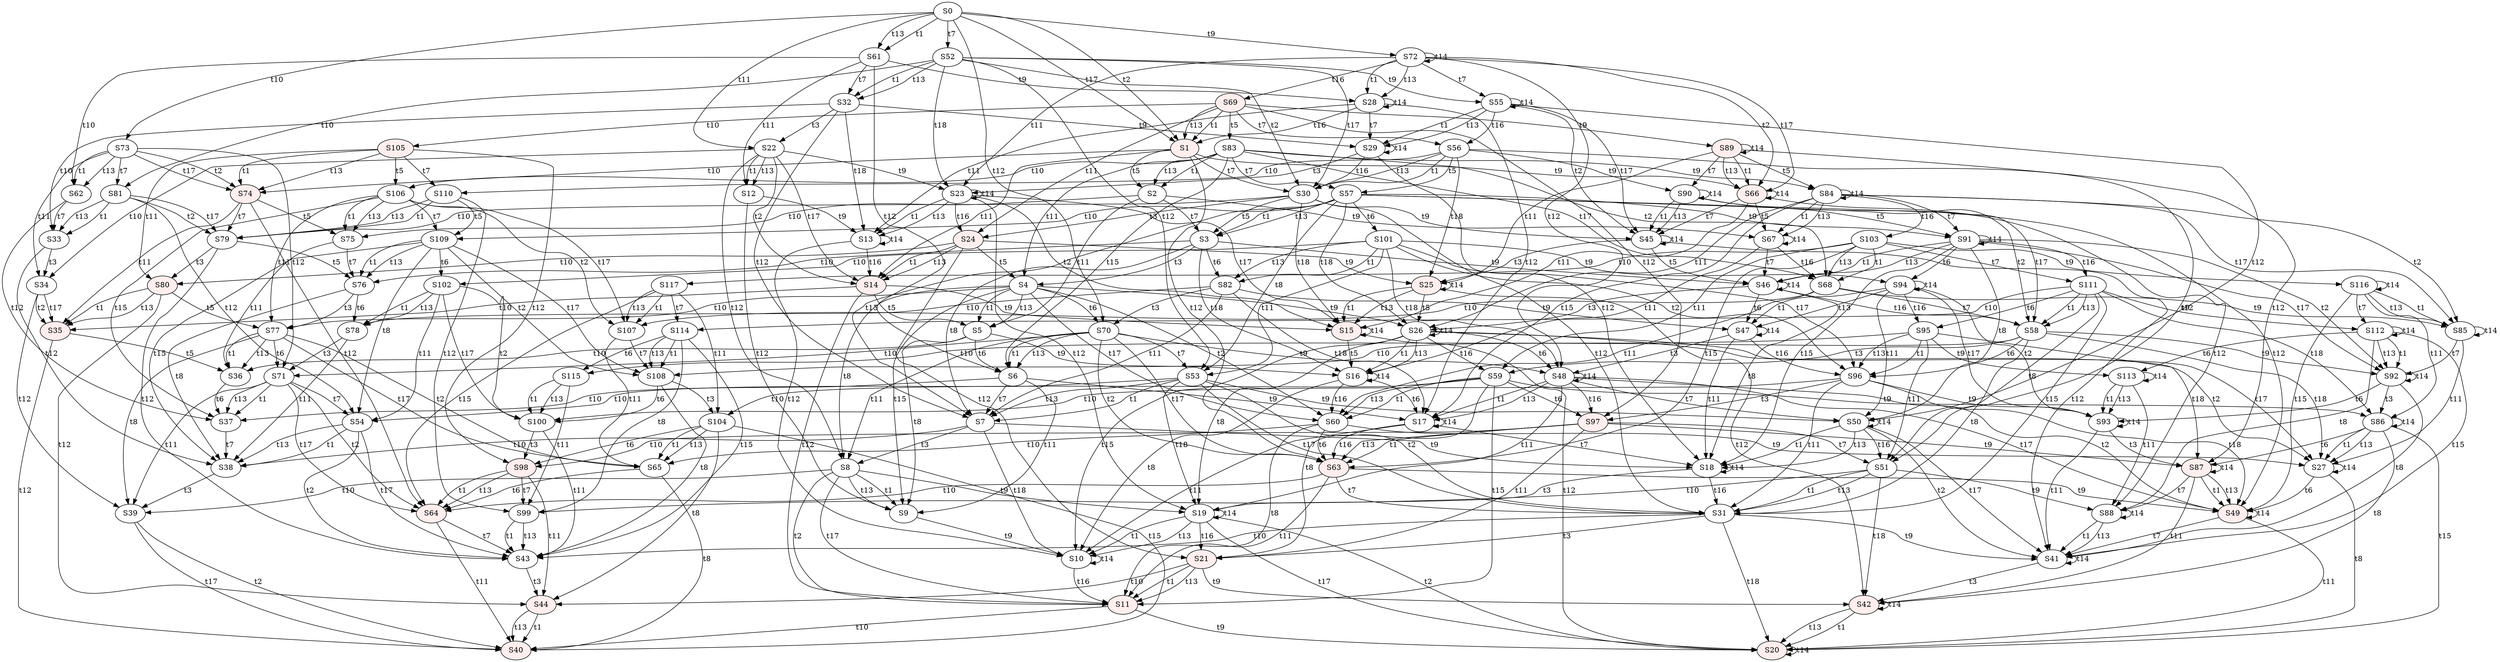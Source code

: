digraph "SCdebug/27" {
node [fillcolor="#FFFFFF"]; S59 ;
node [fillcolor="#FFFFFF"]; S57 ;
node [fillcolor="#FFFFFF"]; S53 ;
node [fillcolor="#FFFFFF"]; S51 ;
node [style=filled fillcolor="#FFEEEE"]; S21 ;
node [fillcolor="#FFFFFF"]; S4 ;
node [fillcolor="#FFFFFF"]; S8 ;
node [fillcolor="#FFFFFF"]; S111 ;
node [fillcolor="#FFFFFF"]; S50 ;
node [style=filled fillcolor="#FFEEEE"]; S42 ;
node [fillcolor="#FFFFFF"]; S26 ;
node [fillcolor="#FFFFFF"]; S19 ;
node [fillcolor="#FFFFFF"]; S86 ;
node [fillcolor="#FFFFFF"]; S88 ;
node [fillcolor="#FFFFFF"]; S91 ;
node [fillcolor="#FFFFFF"]; S112 ;
node [fillcolor="#FFFFFF"]; S54 ;
node [style=filled fillcolor="#FFEEEE"]; S44 ;
node [fillcolor="#FFFFFF"]; S39 ;
node [fillcolor="#FFFFFF"]; S77 ;
node [fillcolor="#FFFFFF"]; S99 ;
node [fillcolor="#FFFFFF"]; S104 ;
node [fillcolor="#FFFFFF"]; S109 ;
node [fillcolor="#FFFFFF"]; S114 ;
node [fillcolor="#FFFFFF"]; S61 ;
node [style=filled fillcolor="#FFEEEE"]; S1 ;
node [style=filled fillcolor="#FFEEEE"]; S66 ;
node [fillcolor="#FFFFFF"]; S28 ;
node [fillcolor="#FFFFFF"]; S62 ;
node [style=filled fillcolor="#FFEEEE"]; S74 ;
node [fillcolor="#FFFFFF"]; S32 ;
node [fillcolor="#FFFFFF"]; S30 ;
node [fillcolor="#FFFFFF"]; S12 ;
node [style=filled fillcolor="#FFEEEE"]; S14 ;
node [fillcolor="#FFFFFF"]; S45 ;
node [fillcolor="#FFFFFF"]; S29 ;
node [fillcolor="#FFFFFF"]; S13 ;
node [style=filled fillcolor="#FFEEEE"]; S15 ;
node [style=filled fillcolor="#FFEEEE"]; S35 ;
node [fillcolor="#FFFFFF"]; S33 ;
node [fillcolor="#FFFFFF"]; S79 ;
node [style=filled fillcolor="#FFEEEE"]; S69 ;
node [fillcolor="#FFFFFF"]; S0 ;
node [fillcolor="#FFFFFF"]; S72 ;
node [style=filled fillcolor="#FFEEEE"]; S89 ;
node [fillcolor="#FFFFFF"]; S73 ;
node [style=filled fillcolor="#FFEEEE"]; S105 ;
node [fillcolor="#FFFFFF"]; S56 ;
node [fillcolor="#FFFFFF"]; S52 ;
node [style=filled fillcolor="#FFEEEE"]; S24 ;
node [fillcolor="#FFFFFF"]; S22 ;
node [fillcolor="#FFFFFF"]; S55 ;
node [style=filled fillcolor="#FFEEEE"]; S25 ;
node [fillcolor="#FFFFFF"]; S23 ;
node [fillcolor="#FFFFFF"]; S90 ;
node [fillcolor="#FFFFFF"]; S34 ;
node [style=filled fillcolor="#FFEEEE"]; S80 ;
node [fillcolor="#FFFFFF"]; S81 ;
node [fillcolor="#FFFFFF"]; S110 ;
node [fillcolor="#FFFFFF"]; S68 ;
node [style=filled fillcolor="#FFEEEE"]; S63 ;
node [fillcolor="#FFFFFF"]; S2 ;
node [fillcolor="#FFFFFF"]; S6 ;
node [fillcolor="#FFFFFF"]; S82 ;
node [fillcolor="#FFFFFF"]; S96 ;
node [fillcolor="#FFFFFF"]; S67 ;
node [style=filled fillcolor="#FFEEEE"]; S49 ;
node [fillcolor="#FFFFFF"]; S47 ;
node [fillcolor="#FFFFFF"]; S17 ;
node [fillcolor="#FFFFFF"]; S85 ;
node [fillcolor="#FFFFFF"]; S93 ;
node [style=filled fillcolor="#FFEEEE"]; S64 ;
node [fillcolor="#FFFFFF"]; S37 ;
node [fillcolor="#FFFFFF"]; S75 ;
node [fillcolor="#FFFFFF"]; S78 ;
node [fillcolor="#FFFFFF"]; S100 ;
node [fillcolor="#FFFFFF"]; S107 ;
node [fillcolor="#FFFFFF"]; S60 ;
node [fillcolor="#FFFFFF"]; S58 ;
node [fillcolor="#FFFFFF"]; S31 ;
node [fillcolor="#FFFFFF"]; S3 ;
node [fillcolor="#FFFFFF"]; S5 ;
node [fillcolor="#FFFFFF"]; S7 ;
node [fillcolor="#FFFFFF"]; S9 ;
node [style=filled fillcolor="#FFEEEE"]; S11 ;
node [fillcolor="#FFFFFF"]; S46 ;
node [fillcolor="#FFFFFF"]; S41 ;
node [fillcolor="#FFFFFF"]; S27 ;
node [fillcolor="#FFFFFF"]; S10 ;
node [fillcolor="#FFFFFF"]; S16 ;
node [fillcolor="#FFFFFF"]; S18 ;
node [style=filled fillcolor="#FFEEEE"]; S20 ;
node [fillcolor="#FFFFFF"]; S92 ;
node [fillcolor="#FFFFFF"]; S65 ;
node [fillcolor="#FFFFFF"]; S43 ;
node [style=filled fillcolor="#FFEEEE"]; S40 ;
node [fillcolor="#FFFFFF"]; S38 ;
node [fillcolor="#FFFFFF"]; S36 ;
node [fillcolor="#FFFFFF"]; S76 ;
node [fillcolor="#FFFFFF"]; S108 ;
node [fillcolor="#FFFFFF"]; S70 ;
node [fillcolor="#FFFFFF"]; S83 ;
node [fillcolor="#FFFFFF"]; S95 ;
node [style=filled fillcolor="#FFEEEE"]; S97 ;
node [fillcolor="#FFFFFF"]; S101 ;
node [fillcolor="#FFFFFF"]; S103 ;
node [fillcolor="#FFFFFF"]; S48 ;
node [fillcolor="#FFFFFF"]; S84 ;
node [style=filled fillcolor="#FFEEEE"]; S87 ;
node [fillcolor="#FFFFFF"]; S94 ;
node [fillcolor="#FFFFFF"]; S113 ;
node [fillcolor="#FFFFFF"]; S116 ;
node [fillcolor="#FFFFFF"]; S71 ;
node [style=filled fillcolor="#FFEEEE"]; S98 ;
node [fillcolor="#FFFFFF"]; S102 ;
node [fillcolor="#FFFFFF"]; S106 ;
node [fillcolor="#FFFFFF"]; S115 ;
node [fillcolor="#FFFFFF"]; S117 ;
S59 -> S97 [label=t6]
S59 -> S60 [label=t1]
S59 -> S60 [label=t13]
S59 -> S11 [label=t15]
S59 -> S104 [label=t10]
S59 -> S86 [label=t9]
S59 -> S21 [label=t8]
S57 -> S101 [label=t6]
S57 -> S58 [label=t2]
S57 -> S58 [label=t17]
S57 -> S3 [label=t1]
S57 -> S3 [label=t13]
S57 -> S7 [label=t15]
S57 -> S109 [label=t10]
S57 -> S26 [label=t18]
S57 -> S91 [label=t9]
S57 -> S53 [label=t8]
S53 -> S31 [label=t2]
S53 -> S31 [label=t17]
S53 -> S7 [label=t1]
S53 -> S7 [label=t13]
S53 -> S54 [label=t10]
S53 -> S50 [label=t9]
S53 -> S19 [label=t18]
S51 -> S31 [label=t1]
S51 -> S31 [label=t13]
S51 -> S99 [label=t10]
S51 -> S42 [label=t18]
S51 -> S88 [label=t9]
S21 -> S11 [label=t1]
S21 -> S11 [label=t13]
S21 -> S44 [label=t10]
S21 -> S42 [label=t9]
S4 -> S70 [label=t6]
S4 -> S60 [label=t2]
S4 -> S60 [label=t17]
S4 -> S5 [label=t1]
S4 -> S5 [label=t13]
S4 -> S9 [label=t15]
S4 -> S77 [label=t10]
S4 -> S26 [label=t9]
S4 -> S8 [label=t8]
S8 -> S9 [label=t1]
S8 -> S9 [label=t13]
S8 -> S11 [label=t2]
S8 -> S11 [label=t17]
S8 -> S39 [label=t10]
S8 -> S19 [label=t9]
S111 -> S95 [label=t6]
S111 -> S58 [label=t1]
S111 -> S58 [label=t13]
S111 -> S31 [label=t15]
S111 -> S114 [label=t10]
S111 -> S86 [label=t18]
S111 -> S112 [label=t9]
S111 -> S51 [label=t8]
S50 -> S41 [label=t2]
S50 -> S41 [label=t17]
S50 -> S18 [label=t1]
S50 -> S18 [label=t13]
S50 -> S50 [label=t14]
S50 -> S51 [label=t16]
S42 -> S20 [label=t1]
S42 -> S20 [label=t13]
S42 -> S42 [label=t14]
S26 -> S48 [label=t6]
S26 -> S27 [label=t2]
S26 -> S27 [label=t17]
S26 -> S10 [label=t15]
S26 -> S16 [label=t1]
S26 -> S16 [label=t13]
S26 -> S19 [label=t8]
S26 -> S26 [label=t14]
S26 -> S59 [label=t16]
S19 -> S10 [label=t1]
S19 -> S10 [label=t13]
S19 -> S20 [label=t2]
S19 -> S20 [label=t17]
S19 -> S19 [label=t14]
S19 -> S21 [label=t16]
S86 -> S87 [label=t6]
S86 -> S27 [label=t1]
S86 -> S27 [label=t13]
S86 -> S20 [label=t15]
S86 -> S42 [label=t8]
S86 -> S86 [label=t14]
S88 -> S41 [label=t1]
S88 -> S41 [label=t13]
S88 -> S88 [label=t14]
S91 -> S94 [label=t6]
S91 -> S46 [label=t1]
S91 -> S46 [label=t13]
S91 -> S18 [label=t15]
S91 -> S92 [label=t2]
S91 -> S92 [label=t17]
S91 -> S50 [label=t8]
S91 -> S91 [label=t14]
S91 -> S111 [label=t16]
S112 -> S113 [label=t6]
S112 -> S41 [label=t15]
S112 -> S92 [label=t1]
S112 -> S92 [label=t13]
S112 -> S88 [label=t8]
S112 -> S112 [label=t14]
S54 -> S43 [label=t2]
S54 -> S43 [label=t17]
S54 -> S38 [label=t1]
S54 -> S38 [label=t13]
S44 -> S40 [label=t1]
S44 -> S40 [label=t13]
S39 -> S40 [label=t2]
S39 -> S40 [label=t17]
S77 -> S71 [label=t6]
S77 -> S65 [label=t2]
S77 -> S65 [label=t17]
S77 -> S36 [label=t1]
S77 -> S36 [label=t13]
S77 -> S39 [label=t8]
S99 -> S43 [label=t1]
S99 -> S43 [label=t13]
S104 -> S98 [label=t6]
S104 -> S65 [label=t1]
S104 -> S65 [label=t13]
S104 -> S40 [label=t15]
S104 -> S44 [label=t8]
S109 -> S102 [label=t6]
S109 -> S38 [label=t15]
S109 -> S76 [label=t1]
S109 -> S76 [label=t13]
S109 -> S108 [label=t2]
S109 -> S108 [label=t17]
S109 -> S54 [label=t8]
S114 -> S115 [label=t6]
S114 -> S43 [label=t15]
S114 -> S108 [label=t1]
S114 -> S108 [label=t13]
S114 -> S99 [label=t8]
S61 -> S6 [label=t12]
S61 -> S32 [label=t7]
S61 -> S12 [label=t11]
S61 -> S62 [label=t10]
S61 -> S28 [label=t9]
S1 -> S63 [label=t12]
S1 -> S2 [label=t5]
S1 -> S30 [label=t7]
S1 -> S14 [label=t11]
S1 -> S74 [label=t10]
S1 -> S66 [label=t9]
S66 -> S67 [label=t5]
S66 -> S49 [label=t12]
S66 -> S45 [label=t7]
S66 -> S15 [label=t11]
S66 -> S66 [label=t14]
S28 -> S17 [label=t12]
S28 -> S29 [label=t7]
S28 -> S13 [label=t11]
S28 -> S28 [label=t14]
S28 -> S1 [label=t16]
S62 -> S37 [label=t12]
S62 -> S33 [label=t7]
S74 -> S64 [label=t12]
S74 -> S75 [label=t5]
S74 -> S35 [label=t11]
S74 -> S79 [label=t7]
S32 -> S7 [label=t12]
S32 -> S22 [label=t3]
S32 -> S33 [label=t10]
S32 -> S29 [label=t9]
S32 -> S13 [label=t18]
S30 -> S31 [label=t12]
S30 -> S3 [label=t5]
S30 -> S24 [label=t3]
S30 -> S79 [label=t10]
S30 -> S45 [label=t9]
S30 -> S15 [label=t18]
S12 -> S9 [label=t12]
S12 -> S13 [label=t9]
S14 -> S5 [label=t5]
S14 -> S11 [label=t12]
S14 -> S35 [label=t10]
S14 -> S15 [label=t9]
S45 -> S46 [label=t5]
S45 -> S41 [label=t12]
S45 -> S25 [label=t3]
S45 -> S45 [label=t14]
S29 -> S18 [label=t12]
S29 -> S23 [label=t3]
S29 -> S29 [label=t14]
S29 -> S30 [label=t16]
S13 -> S10 [label=t12]
S13 -> S13 [label=t14]
S13 -> S14 [label=t16]
S15 -> S16 [label=t5]
S15 -> S20 [label=t12]
S15 -> S15 [label=t14]
S35 -> S40 [label=t12]
S35 -> S36 [label=t5]
S33 -> S38 [label=t12]
S33 -> S34 [label=t3]
S79 -> S43 [label=t12]
S79 -> S76 [label=t5]
S79 -> S80 [label=t3]
S69 -> S83 [label=t5]
S69 -> S97 [label=t12]
S69 -> S56 [label=t7]
S69 -> S24 [label=t11]
S69 -> S105 [label=t10]
S69 -> S89 [label=t9]
S69 -> S1 [label=t1]
S69 -> S1 [label=t13]
S0 -> S70 [label=t12]
S0 -> S52 [label=t7]
S0 -> S22 [label=t11]
S0 -> S73 [label=t10]
S0 -> S72 [label=t9]
S0 -> S61 [label=t1]
S0 -> S1 [label=t2]
S0 -> S61 [label=t13]
S0 -> S1 [label=t17]
S72 -> S48 [label=t12]
S72 -> S55 [label=t7]
S72 -> S23 [label=t11]
S72 -> S28 [label=t1]
S72 -> S66 [label=t2]
S72 -> S28 [label=t13]
S72 -> S66 [label=t17]
S72 -> S72 [label=t14]
S72 -> S69 [label=t16]
S89 -> S84 [label=t5]
S89 -> S87 [label=t12]
S89 -> S25 [label=t11]
S89 -> S90 [label=t7]
S89 -> S66 [label=t1]
S89 -> S66 [label=t13]
S89 -> S89 [label=t14]
S73 -> S71 [label=t12]
S73 -> S34 [label=t11]
S73 -> S81 [label=t7]
S73 -> S62 [label=t1]
S73 -> S74 [label=t2]
S73 -> S62 [label=t13]
S73 -> S74 [label=t17]
S105 -> S98 [label=t12]
S105 -> S106 [label=t5]
S105 -> S80 [label=t11]
S105 -> S110 [label=t7]
S105 -> S74 [label=t1]
S105 -> S74 [label=t13]
S56 -> S110 [label=t10]
S56 -> S25 [label=t18]
S56 -> S90 [label=t9]
S56 -> S30 [label=t1]
S56 -> S30 [label=t13]
S56 -> S57 [label=t5]
S56 -> S51 [label=t12]
S52 -> S81 [label=t10]
S52 -> S55 [label=t9]
S52 -> S23 [label=t18]
S52 -> S32 [label=t1]
S52 -> S30 [label=t2]
S52 -> S32 [label=t13]
S52 -> S30 [label=t17]
S52 -> S53 [label=t12]
S24 -> S80 [label=t10]
S24 -> S25 [label=t9]
S24 -> S14 [label=t1]
S24 -> S14 [label=t13]
S24 -> S4 [label=t5]
S24 -> S21 [label=t12]
S22 -> S34 [label=t10]
S22 -> S23 [label=t9]
S22 -> S12 [label=t1]
S22 -> S14 [label=t2]
S22 -> S12 [label=t13]
S22 -> S14 [label=t17]
S22 -> S8 [label=t12]
S55 -> S29 [label=t1]
S55 -> S45 [label=t2]
S55 -> S29 [label=t13]
S55 -> S45 [label=t17]
S55 -> S50 [label=t12]
S55 -> S55 [label=t14]
S55 -> S56 [label=t16]
S25 -> S15 [label=t1]
S25 -> S15 [label=t13]
S25 -> S26 [label=t5]
S25 -> S42 [label=t12]
S25 -> S25 [label=t14]
S23 -> S13 [label=t1]
S23 -> S15 [label=t2]
S23 -> S13 [label=t13]
S23 -> S15 [label=t17]
S23 -> S19 [label=t12]
S23 -> S23 [label=t14]
S23 -> S24 [label=t16]
S90 -> S45 [label=t1]
S90 -> S45 [label=t13]
S90 -> S91 [label=t5]
S90 -> S88 [label=t12]
S90 -> S90 [label=t14]
S34 -> S35 [label=t2]
S34 -> S35 [label=t17]
S34 -> S39 [label=t12]
S80 -> S35 [label=t1]
S80 -> S35 [label=t13]
S80 -> S77 [label=t5]
S80 -> S44 [label=t12]
S81 -> S33 [label=t1]
S81 -> S79 [label=t2]
S81 -> S33 [label=t13]
S81 -> S79 [label=t17]
S81 -> S54 [label=t12]
S110 -> S79 [label=t1]
S110 -> S79 [label=t13]
S110 -> S109 [label=t5]
S110 -> S99 [label=t12]
S68 -> S60 [label=t11]
S68 -> S58 [label=t7]
S68 -> S107 [label=t10]
S68 -> S85 [label=t9]
S63 -> S31 [label=t7]
S63 -> S11 [label=t11]
S63 -> S64 [label=t10]
S63 -> S49 [label=t9]
S2 -> S3 [label=t7]
S2 -> S5 [label=t11]
S2 -> S75 [label=t10]
S2 -> S67 [label=t9]
S6 -> S7 [label=t7]
S6 -> S9 [label=t11]
S6 -> S37 [label=t10]
S6 -> S17 [label=t9]
S82 -> S70 [label=t3]
S82 -> S7 [label=t11]
S82 -> S78 [label=t10]
S82 -> S47 [label=t9]
S82 -> S17 [label=t18]
S96 -> S97 [label=t3]
S96 -> S31 [label=t11]
S96 -> S100 [label=t10]
S96 -> S49 [label=t18]
S96 -> S93 [label=t9]
S67 -> S46 [label=t7]
S67 -> S16 [label=t11]
S67 -> S67 [label=t14]
S67 -> S68 [label=t16]
S49 -> S41 [label=t7]
S49 -> S20 [label=t11]
S49 -> S49 [label=t14]
S47 -> S48 [label=t3]
S47 -> S18 [label=t11]
S47 -> S47 [label=t14]
S47 -> S96 [label=t16]
S17 -> S10 [label=t11]
S17 -> S18 [label=t7]
S17 -> S17 [label=t14]
S17 -> S63 [label=t16]
S85 -> S27 [label=t11]
S85 -> S92 [label=t7]
S85 -> S85 [label=t14]
S93 -> S87 [label=t3]
S93 -> S41 [label=t11]
S93 -> S93 [label=t14]
S64 -> S43 [label=t7]
S64 -> S40 [label=t11]
S37 -> S38 [label=t7]
S75 -> S36 [label=t11]
S75 -> S76 [label=t7]
S78 -> S71 [label=t3]
S78 -> S38 [label=t11]
S100 -> S98 [label=t3]
S100 -> S43 [label=t11]
S107 -> S65 [label=t11]
S107 -> S108 [label=t7]
S60 -> S65 [label=t10]
S60 -> S27 [label=t9]
S60 -> S63 [label=t6]
S60 -> S11 [label=t8]
S58 -> S108 [label=t10]
S58 -> S27 [label=t18]
S58 -> S92 [label=t9]
S58 -> S59 [label=t3]
S58 -> S96 [label=t6]
S58 -> S31 [label=t8]
S31 -> S43 [label=t10]
S31 -> S41 [label=t9]
S31 -> S20 [label=t18]
S31 -> S21 [label=t3]
S3 -> S76 [label=t10]
S3 -> S46 [label=t9]
S3 -> S16 [label=t18]
S3 -> S4 [label=t3]
S3 -> S82 [label=t6]
S3 -> S7 [label=t8]
S5 -> S36 [label=t10]
S5 -> S16 [label=t9]
S5 -> S6 [label=t6]
S5 -> S9 [label=t8]
S7 -> S38 [label=t10]
S7 -> S10 [label=t18]
S7 -> S18 [label=t9]
S7 -> S8 [label=t3]
S9 -> S10 [label=t9]
S11 -> S40 [label=t10]
S11 -> S20 [label=t9]
S46 -> S26 [label=t3]
S46 -> S47 [label=t6]
S46 -> S18 [label=t8]
S46 -> S46 [label=t14]
S46 -> S58 [label=t16]
S41 -> S42 [label=t3]
S41 -> S41 [label=t14]
S27 -> S49 [label=t6]
S27 -> S20 [label=t8]
S27 -> S27 [label=t14]
S10 -> S10 [label=t14]
S10 -> S11 [label=t16]
S16 -> S10 [label=t8]
S16 -> S17 [label=t6]
S16 -> S16 [label=t14]
S16 -> S60 [label=t16]
S18 -> S19 [label=t3]
S18 -> S18 [label=t14]
S18 -> S31 [label=t16]
S20 -> S20 [label=t14]
S92 -> S41 [label=t8]
S92 -> S86 [label=t3]
S92 -> S93 [label=t6]
S92 -> S92 [label=t14]
S65 -> S64 [label=t6]
S65 -> S40 [label=t8]
S43 -> S44 [label=t3]
S38 -> S39 [label=t3]
S36 -> S37 [label=t6]
S76 -> S38 [label=t8]
S76 -> S77 [label=t3]
S76 -> S78 [label=t6]
S108 -> S43 [label=t8]
S108 -> S104 [label=t3]
S108 -> S100 [label=t6]
S70 -> S71 [label=t10]
S70 -> S48 [label=t9]
S70 -> S6 [label=t1]
S70 -> S63 [label=t2]
S70 -> S6 [label=t13]
S70 -> S63 [label=t17]
S70 -> S53 [label=t7]
S70 -> S8 [label=t11]
S83 -> S106 [label=t10]
S83 -> S84 [label=t9]
S83 -> S2 [label=t1]
S83 -> S68 [label=t2]
S83 -> S2 [label=t13]
S83 -> S6 [label=t15]
S83 -> S68 [label=t17]
S83 -> S57 [label=t7]
S83 -> S4 [label=t11]
S95 -> S115 [label=t10]
S95 -> S87 [label=t18]
S95 -> S113 [label=t9]
S95 -> S96 [label=t1]
S95 -> S96 [label=t13]
S95 -> S51 [label=t11]
S97 -> S98 [label=t10]
S97 -> S87 [label=t9]
S97 -> S63 [label=t1]
S97 -> S63 [label=t13]
S97 -> S51 [label=t7]
S97 -> S21 [label=t11]
S101 -> S102 [label=t10]
S101 -> S48 [label=t18]
S101 -> S94 [label=t9]
S101 -> S82 [label=t1]
S101 -> S96 [label=t2]
S101 -> S82 [label=t13]
S101 -> S96 [label=t17]
S101 -> S53 [label=t11]
S103 -> S117 [label=t10]
S103 -> S116 [label=t9]
S103 -> S68 [label=t1]
S103 -> S68 [label=t13]
S103 -> S63 [label=t15]
S103 -> S111 [label=t7]
S103 -> S59 [label=t11]
S48 -> S17 [label=t1]
S48 -> S49 [label=t2]
S48 -> S17 [label=t13]
S48 -> S49 [label=t17]
S48 -> S50 [label=t7]
S48 -> S19 [label=t11]
S48 -> S48 [label=t14]
S48 -> S97 [label=t16]
S84 -> S67 [label=t1]
S84 -> S85 [label=t2]
S84 -> S67 [label=t13]
S84 -> S17 [label=t15]
S84 -> S85 [label=t17]
S84 -> S91 [label=t7]
S84 -> S26 [label=t11]
S84 -> S84 [label=t14]
S84 -> S103 [label=t16]
S87 -> S49 [label=t1]
S87 -> S49 [label=t13]
S87 -> S88 [label=t7]
S87 -> S42 [label=t11]
S87 -> S87 [label=t14]
S94 -> S47 [label=t1]
S94 -> S93 [label=t2]
S94 -> S47 [label=t13]
S94 -> S93 [label=t17]
S94 -> S50 [label=t11]
S94 -> S94 [label=t14]
S94 -> S95 [label=t16]
S113 -> S93 [label=t1]
S113 -> S93 [label=t13]
S113 -> S88 [label=t11]
S113 -> S113 [label=t14]
S116 -> S85 [label=t1]
S116 -> S85 [label=t13]
S116 -> S49 [label=t15]
S116 -> S112 [label=t7]
S116 -> S86 [label=t11]
S116 -> S116 [label=t14]
S71 -> S37 [label=t1]
S71 -> S64 [label=t2]
S71 -> S37 [label=t13]
S71 -> S64 [label=t17]
S71 -> S54 [label=t7]
S71 -> S39 [label=t11]
S98 -> S64 [label=t1]
S98 -> S64 [label=t13]
S98 -> S99 [label=t7]
S98 -> S44 [label=t11]
S102 -> S78 [label=t1]
S102 -> S100 [label=t2]
S102 -> S78 [label=t13]
S102 -> S100 [label=t17]
S102 -> S54 [label=t11]
S106 -> S75 [label=t1]
S106 -> S107 [label=t2]
S106 -> S75 [label=t13]
S106 -> S37 [label=t15]
S106 -> S107 [label=t17]
S106 -> S109 [label=t7]
S106 -> S77 [label=t11]
S115 -> S100 [label=t1]
S115 -> S100 [label=t13]
S115 -> S99 [label=t11]
S117 -> S107 [label=t1]
S117 -> S107 [label=t13]
S117 -> S64 [label=t15]
S117 -> S114 [label=t7]
S117 -> S104 [label=t11]
}